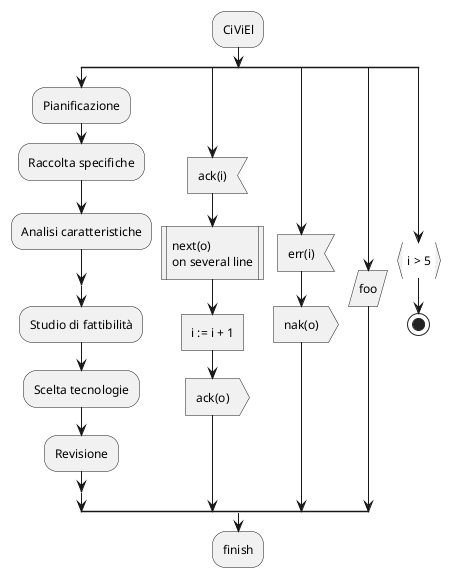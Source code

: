 @startuml
:CiViEl;
split
:Pianificazione;
:Raccolta specifiche;
:Analisi caratteristiche;
split
:Studio di fattibilità;
:Scelta tecnologie;
:Revisione;
end split

split again
 :ack(i)<
 :next(o)
 on several line|
 :i := i + 1]
 :ack(o)>
split again
 :err(i)<
 :nak(o)>
split again
 :foo/
split again
 :i > 5}
stop
end split
:finish;
@enduml

